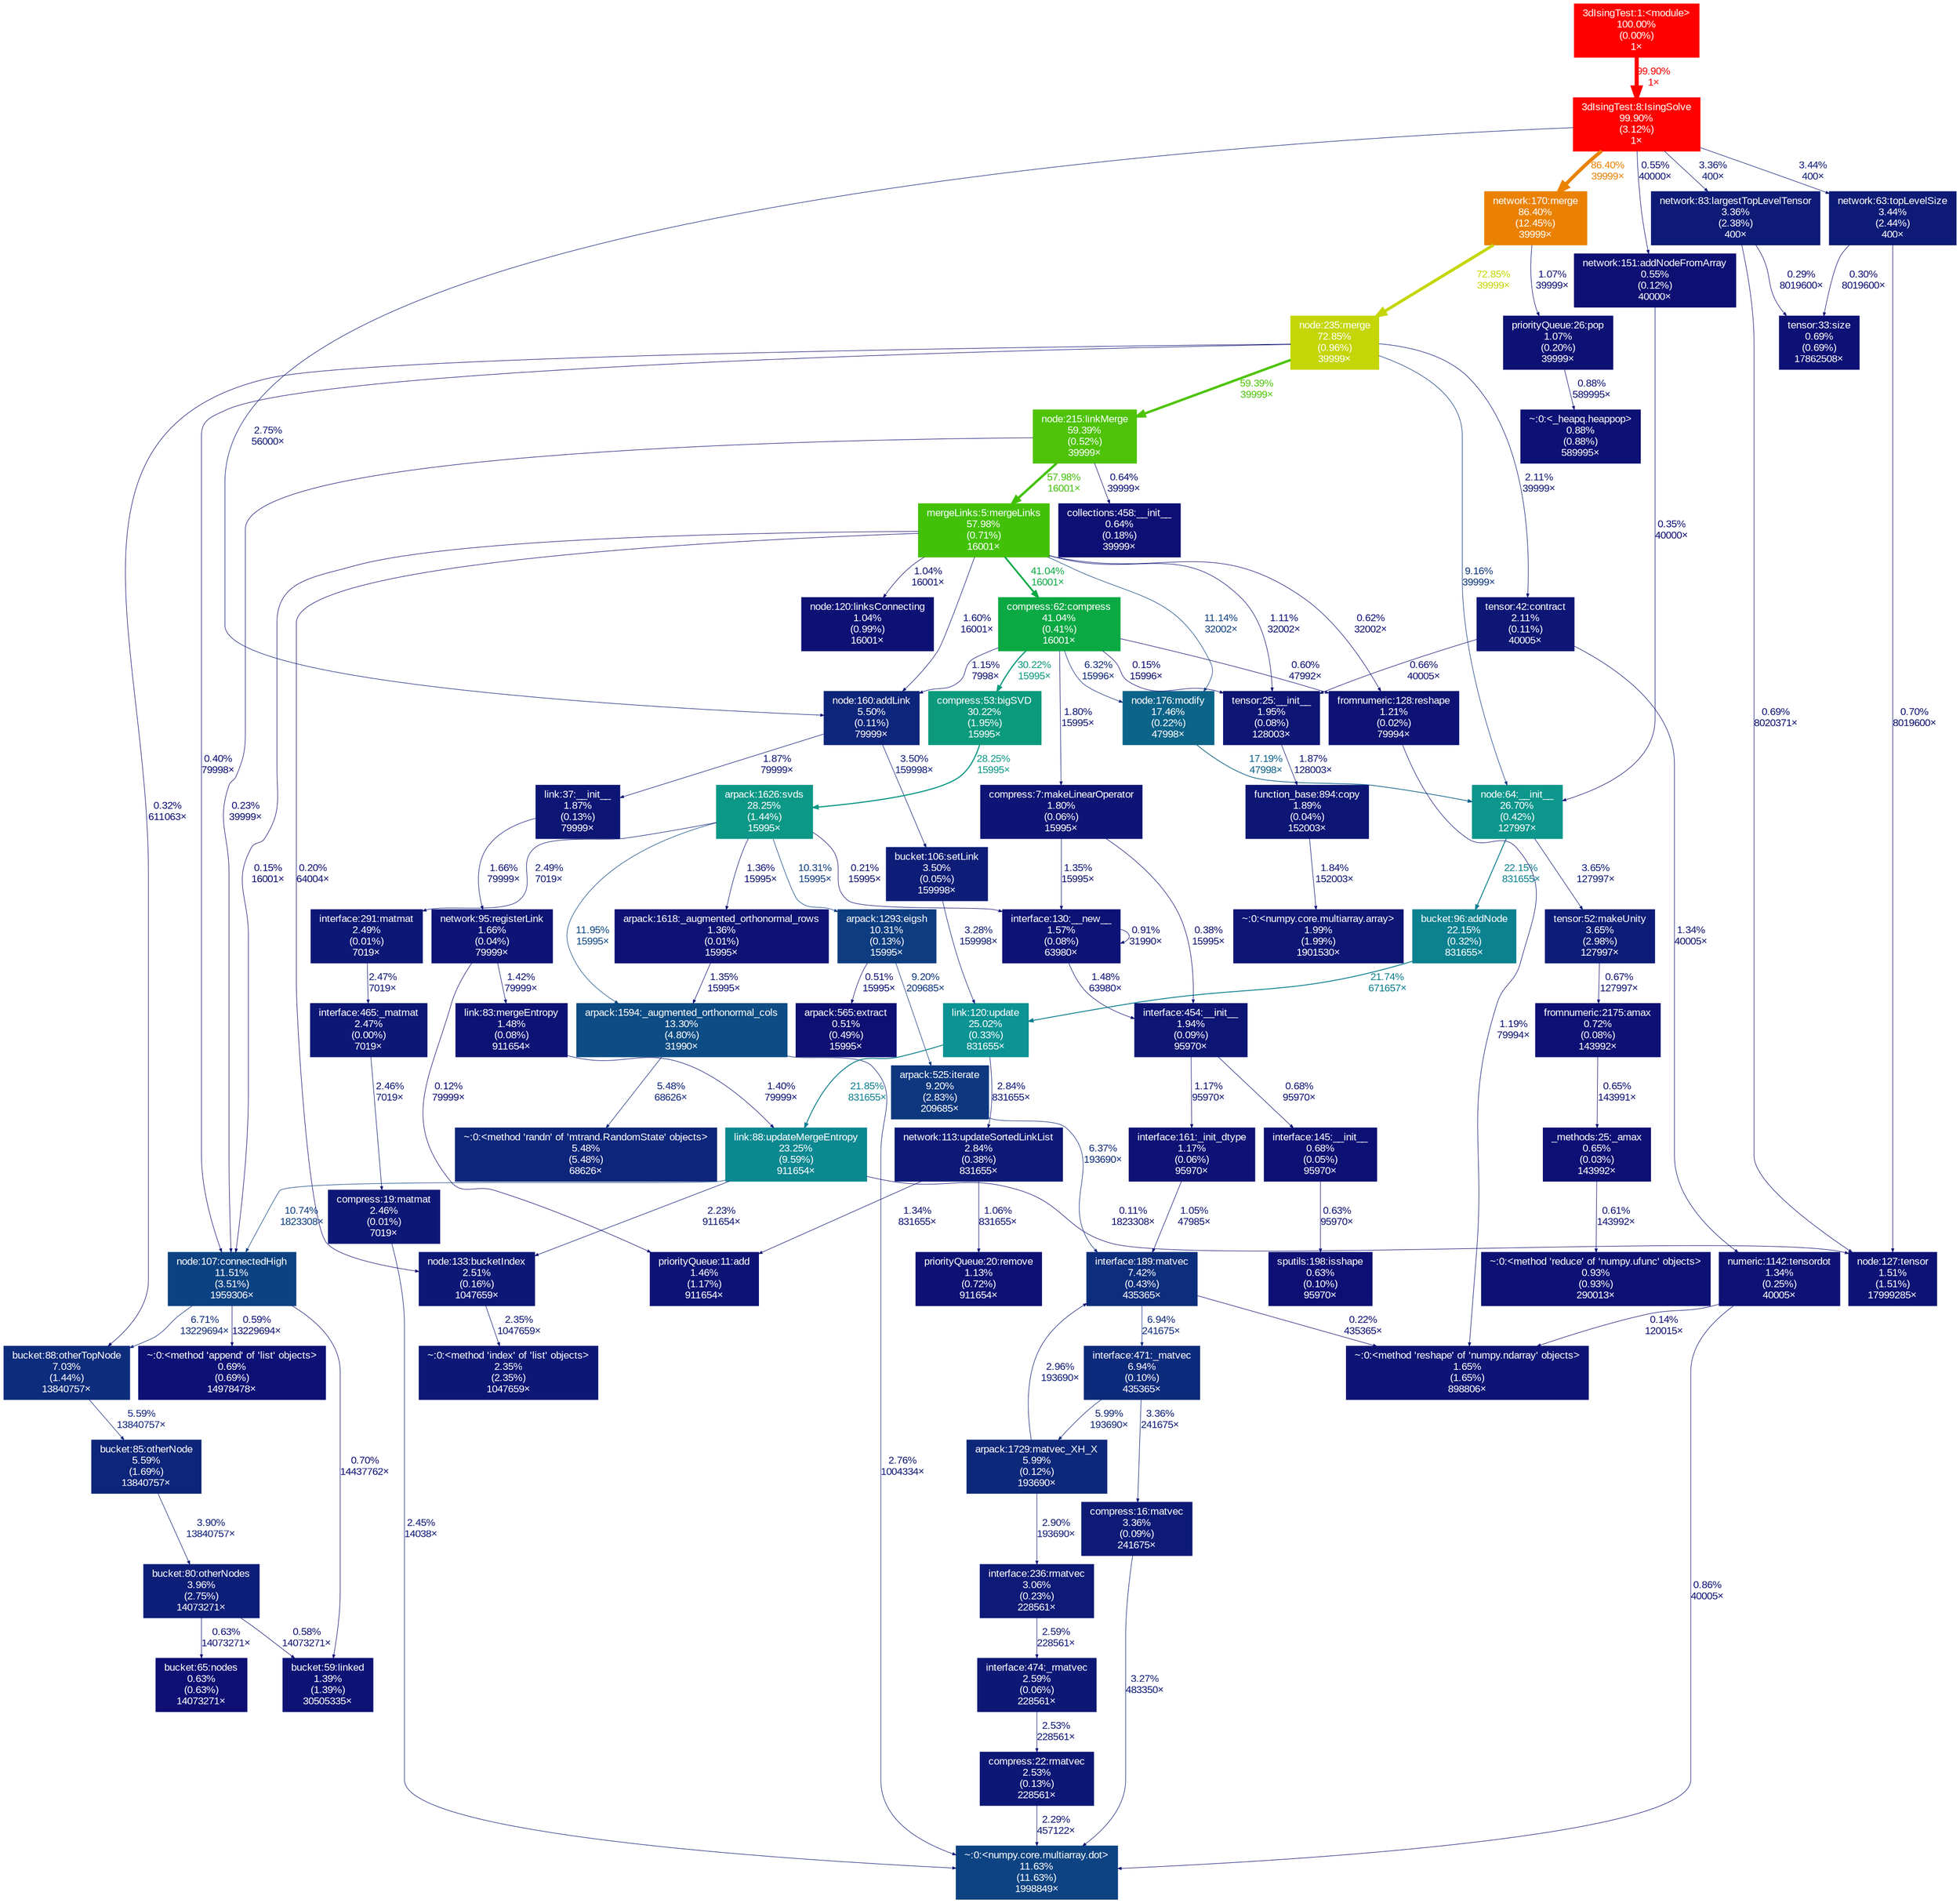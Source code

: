 digraph {
	graph [fontname=Arial, nodesep=0.125, ranksep=0.25];
	node [fontcolor=white, fontname=Arial, height=0, shape=box, style=filled, width=0];
	edge [fontname=Arial];
	7 [color="#ff0100", fontcolor="#ffffff", fontsize="10.00", label="3dIsingTest:8:IsingSolve\n99.90%\n(3.12%)\n1×", tooltip="3dIsingTest.py"];
	7 -> 79 [arrowsize="0.93", color="#ea8103", fontcolor="#ea8103", fontsize="10.00", label="86.40%\n39999×", labeldistance="3.46", penwidth="3.46"];
	7 -> 289 [arrowsize="0.35", color="#0d1876", fontcolor="#0d1876", fontsize="10.00", label="2.75%\n56000×", labeldistance="0.50", penwidth="0.50"];
	7 -> 358 [arrowsize="0.35", color="#0d0f73", fontcolor="#0d0f73", fontsize="10.00", label="0.55%\n40000×", labeldistance="0.50", penwidth="0.50"];
	7 -> 581 [arrowsize="0.35", color="#0d1b77", fontcolor="#0d1b77", fontsize="10.00", label="3.36%\n400×", labeldistance="0.50", penwidth="0.50"];
	7 -> 582 [arrowsize="0.35", color="#0d1b77", fontcolor="#0d1b77", fontsize="10.00", label="3.44%\n400×", labeldistance="0.50", penwidth="0.50"];
	47 [color="#0d1074", fontcolor="#ffffff", fontsize="10.00", label="fromnumeric:2175:amax\n0.72%\n(0.08%)\n143992×", tooltip="/usr/local/lib/python2.7/site-packages/numpy/core/fromnumeric.py"];
	47 -> 466 [arrowsize="0.35", color="#0d0f74", fontcolor="#0d0f74", fontsize="10.00", label="0.65%\n143991×", labeldistance="0.50", penwidth="0.50"];
	79 [color="#ea8103", fontcolor="#ffffff", fontsize="10.00", label="network:170:merge\n86.40%\n(12.45%)\n39999×", tooltip="../TensorNetwork/network.py"];
	79 -> 180 [arrowsize="0.85", color="#c4d606", fontcolor="#c4d606", fontsize="10.00", label="72.85%\n39999×", labeldistance="2.91", penwidth="2.91"];
	79 -> 1013 [arrowsize="0.35", color="#0d1174", fontcolor="#0d1174", fontsize="10.00", label="1.07%\n39999×", labeldistance="0.50", penwidth="0.50"];
	99 [color="#0c9886", fontcolor="#ffffff", fontsize="10.00", label="arpack:1626:svds\n28.25%\n(1.44%)\n15995×", tooltip="/usr/local/lib/python2.7/site-packages/scipy/sparse/linalg/eigen/arpack/arpack.py"];
	99 -> 185 [arrowsize="0.35", color="#0d0e73", fontcolor="#0d0e73", fontsize="10.00", label="0.21%\n15995×", labeldistance="0.50", penwidth="0.50"];
	99 -> 320 [arrowsize="0.35", color="#0d3c80", fontcolor="#0d3c80", fontsize="10.00", label="10.31%\n15995×", labeldistance="0.50", penwidth="0.50"];
	99 -> 361 [arrowsize="0.35", color="#0d4582", fontcolor="#0d4582", fontsize="10.00", label="11.95%\n15995×", labeldistance="0.50", penwidth="0.50"];
	99 -> 477 [arrowsize="0.35", color="#0d1776", fontcolor="#0d1776", fontsize="10.00", label="2.49%\n7019×", labeldistance="0.50", penwidth="0.50"];
	99 -> 773 [arrowsize="0.35", color="#0d1274", fontcolor="#0d1274", fontsize="10.00", label="1.36%\n15995×", labeldistance="0.50", penwidth="0.50"];
	100 [color="#0d1976", fontcolor="#ffffff", fontsize="10.00", label="network:113:updateSortedLinkList\n2.84%\n(0.38%)\n831655×", tooltip="../TensorNetwork/network.py"];
	100 -> 413 [arrowsize="0.35", color="#0d1174", fontcolor="#0d1174", fontsize="10.00", label="1.06%\n831655×", labeldistance="0.50", penwidth="0.50"];
	100 -> 446 [arrowsize="0.35", color="#0d1274", fontcolor="#0d1274", fontsize="10.00", label="1.34%\n831655×", labeldistance="0.50", penwidth="0.50"];
	101 [color="#0c9393", fontcolor="#ffffff", fontsize="10.00", label="link:120:update\n25.02%\n(0.33%)\n831655×", tooltip="../TensorNetwork/link.py"];
	101 -> 100 [arrowsize="0.35", color="#0d1976", fontcolor="#0d1976", fontsize="10.00", label="2.84%\n831655×", labeldistance="0.50", penwidth="0.50"];
	101 -> 259 [arrowsize="0.47", color="#0c7f8f", fontcolor="#0c7f8f", fontsize="10.00", label="21.85%\n831655×", labeldistance="0.87", penwidth="0.87"];
	116 [color="#0d1c77", fontcolor="#ffffff", fontsize="10.00", label="bucket:106:setLink\n3.50%\n(0.05%)\n159998×", tooltip="../TensorNetwork/bucket.py"];
	116 -> 101 [arrowsize="0.35", color="#0d1b77", fontcolor="#0d1b77", fontsize="10.00", label="3.28%\n159998×", labeldistance="0.50", penwidth="0.50"];
	134 [color="#0c8190", fontcolor="#ffffff", fontsize="10.00", label="bucket:96:addNode\n22.15%\n(0.32%)\n831655×", tooltip="../TensorNetwork/bucket.py"];
	134 -> 101 [arrowsize="0.47", color="#0c7e8f", fontcolor="#0c7e8f", fontsize="10.00", label="21.74%\n671657×", labeldistance="0.87", penwidth="0.87"];
	135 [color="#0c968c", fontcolor="#ffffff", fontsize="10.00", label="node:64:__init__\n26.70%\n(0.42%)\n127997×", tooltip="../TensorNetwork/node.py"];
	135 -> 134 [arrowsize="0.47", color="#0c8190", fontcolor="#0c8190", fontsize="10.00", label="22.15%\n831655×", labeldistance="0.89", penwidth="0.89"];
	135 -> 558 [arrowsize="0.35", color="#0d1c77", fontcolor="#0d1c77", fontsize="10.00", label="3.65%\n127997×", labeldistance="0.50", penwidth="0.50"];
	141 [color="#ff0000", fontcolor="#ffffff", fontsize="10.00", label="3dIsingTest:1:<module>\n100.00%\n(0.00%)\n1×", tooltip="3dIsingTest.py"];
	141 -> 7 [arrowsize="1.00", color="#ff0100", fontcolor="#ff0100", fontsize="10.00", label="99.90%\n1×", labeldistance="4.00", penwidth="4.00"];
	158 [color="#0d257a", fontcolor="#ffffff", fontsize="10.00", label="bucket:85:otherNode\n5.59%\n(1.69%)\n13840757×", tooltip="../TensorNetwork/bucket.py"];
	158 -> 208 [arrowsize="0.35", color="#0d1d78", fontcolor="#0d1d78", fontsize="10.00", label="3.90%\n13840757×", labeldistance="0.50", penwidth="0.50"];
	159 [color="#0d2c7c", fontcolor="#ffffff", fontsize="10.00", label="bucket:88:otherTopNode\n7.03%\n(1.44%)\n13840757×", tooltip="../TensorNetwork/bucket.py"];
	159 -> 158 [arrowsize="0.35", color="#0d257a", fontcolor="#0d257a", fontsize="10.00", label="5.59%\n13840757×", labeldistance="0.50", penwidth="0.50"];
	163 [color="#0d1776", fontcolor="#ffffff", fontsize="10.00", label="compress:19:matmat\n2.46%\n(0.01%)\n7019×", tooltip="../TensorNetwork/compress.py"];
	163 -> 636 [arrowsize="0.35", color="#0d1776", fontcolor="#0d1776", fontsize="10.00", label="2.45%\n14038×", labeldistance="0.50", penwidth="0.50"];
	164 [color="#0d1776", fontcolor="#ffffff", fontsize="10.00", label="interface:465:_matmat\n2.47%\n(0.00%)\n7019×", tooltip="/usr/local/lib/python2.7/site-packages/scipy/sparse/linalg/interface.py"];
	164 -> 163 [arrowsize="0.35", color="#0d1776", fontcolor="#0d1776", fontsize="10.00", label="2.46%\n7019×", labeldistance="0.50", penwidth="0.50"];
	179 [color="#0d4282", fontcolor="#ffffff", fontsize="10.00", label="node:107:connectedHigh\n11.51%\n(3.51%)\n1959306×", tooltip="../TensorNetwork/node.py"];
	179 -> 159 [arrowsize="0.35", color="#0d2a7b", fontcolor="#0d2a7b", fontsize="10.00", label="6.71%\n13229694×", labeldistance="0.50", penwidth="0.50"];
	179 -> 391 [arrowsize="0.35", color="#0d1074", fontcolor="#0d1074", fontsize="10.00", label="0.70%\n14437762×", labeldistance="0.50", penwidth="0.50"];
	179 -> 765 [arrowsize="0.35", color="#0d0f74", fontcolor="#0d0f74", fontsize="10.00", label="0.59%\n13229694×", labeldistance="0.50", penwidth="0.50"];
	180 [color="#c4d606", fontcolor="#ffffff", fontsize="10.00", label="node:235:merge\n72.85%\n(0.96%)\n39999×", tooltip="../TensorNetwork/node.py"];
	180 -> 135 [arrowsize="0.35", color="#0d367f", fontcolor="#0d367f", fontsize="10.00", label="9.16%\n39999×", labeldistance="0.50", penwidth="0.50"];
	180 -> 159 [arrowsize="0.35", color="#0d0e73", fontcolor="#0d0e73", fontsize="10.00", label="0.32%\n611063×", labeldistance="0.50", penwidth="0.50"];
	180 -> 179 [arrowsize="0.35", color="#0d0e73", fontcolor="#0d0e73", fontsize="10.00", label="0.40%\n79998×", labeldistance="0.50", penwidth="0.50"];
	180 -> 339 [arrowsize="0.77", color="#4ec308", fontcolor="#4ec308", fontsize="10.00", label="59.39%\n39999×", labeldistance="2.38", penwidth="2.38"];
	180 -> 945 [arrowsize="0.35", color="#0d1675", fontcolor="#0d1675", fontsize="10.00", label="2.11%\n39999×", labeldistance="0.50", penwidth="0.50"];
	183 [color="#0d1575", fontcolor="#ffffff", fontsize="10.00", label="interface:454:__init__\n1.94%\n(0.09%)\n95970×", tooltip="/usr/local/lib/python2.7/site-packages/scipy/sparse/linalg/interface.py"];
	183 -> 554 [arrowsize="0.35", color="#0d1274", fontcolor="#0d1274", fontsize="10.00", label="1.17%\n95970×", labeldistance="0.50", penwidth="0.50"];
	183 -> 680 [arrowsize="0.35", color="#0d1074", fontcolor="#0d1074", fontsize="10.00", label="0.68%\n95970×", labeldistance="0.50", penwidth="0.50"];
	184 [color="#0d1475", fontcolor="#ffffff", fontsize="10.00", label="compress:7:makeLinearOperator\n1.80%\n(0.06%)\n15995×", tooltip="../TensorNetwork/compress.py"];
	184 -> 183 [arrowsize="0.35", color="#0d0e73", fontcolor="#0d0e73", fontsize="10.00", label="0.38%\n15995×", labeldistance="0.50", penwidth="0.50"];
	184 -> 185 [arrowsize="0.35", color="#0d1274", fontcolor="#0d1274", fontsize="10.00", label="1.35%\n15995×", labeldistance="0.50", penwidth="0.50"];
	185 [color="#0d1375", fontcolor="#ffffff", fontsize="10.00", label="interface:130:__new__\n1.57%\n(0.08%)\n63980×", tooltip="/usr/local/lib/python2.7/site-packages/scipy/sparse/linalg/interface.py"];
	185 -> 183 [arrowsize="0.35", color="#0d1375", fontcolor="#0d1375", fontsize="10.00", label="1.48%\n63980×", labeldistance="0.50", penwidth="0.50"];
	185 -> 185 [arrowsize="0.35", color="#0d1174", fontcolor="#0d1174", fontsize="10.00", label="0.91%\n31990×", labeldistance="0.50", penwidth="0.50"];
	207 [color="#0d0f74", fontcolor="#ffffff", fontsize="10.00", label="bucket:65:nodes\n0.63%\n(0.63%)\n14073271×", tooltip="../TensorNetwork/bucket.py"];
	208 [color="#0d1e78", fontcolor="#ffffff", fontsize="10.00", label="bucket:80:otherNodes\n3.96%\n(2.75%)\n14073271×", tooltip="../TensorNetwork/bucket.py"];
	208 -> 207 [arrowsize="0.35", color="#0d0f74", fontcolor="#0d0f74", fontsize="10.00", label="0.63%\n14073271×", labeldistance="0.50", penwidth="0.50"];
	208 -> 391 [arrowsize="0.35", color="#0d0f73", fontcolor="#0d0f73", fontsize="10.00", label="0.58%\n14073271×", labeldistance="0.50", penwidth="0.50"];
	221 [color="#0c6489", fontcolor="#ffffff", fontsize="10.00", label="node:176:modify\n17.46%\n(0.22%)\n47998×", tooltip="../TensorNetwork/node.py"];
	221 -> 135 [arrowsize="0.41", color="#0c6289", fontcolor="#0c6289", fontsize="10.00", label="17.19%\n47998×", labeldistance="0.69", penwidth="0.69"];
	222 [color="#43c108", fontcolor="#ffffff", fontsize="10.00", label="mergeLinks:5:mergeLinks\n57.98%\n(0.71%)\n16001×", tooltip="../TensorNetwork/mergeLinks.py"];
	222 -> 179 [arrowsize="0.35", color="#0d0d73", fontcolor="#0d0d73", fontsize="10.00", label="0.15%\n16001×", labeldistance="0.50", penwidth="0.50"];
	222 -> 221 [arrowsize="0.35", color="#0d4081", fontcolor="#0d4081", fontsize="10.00", label="11.14%\n32002×", labeldistance="0.50", penwidth="0.50"];
	222 -> 223 [arrowsize="0.64", color="#0ba943", fontcolor="#0ba943", fontsize="10.00", label="41.04%\n16001×", labeldistance="1.64", penwidth="1.64"];
	222 -> 230 [arrowsize="0.35", color="#0d0f74", fontcolor="#0d0f74", fontsize="10.00", label="0.62%\n32002×", labeldistance="0.50", penwidth="0.50"];
	222 -> 289 [arrowsize="0.35", color="#0d1375", fontcolor="#0d1375", fontsize="10.00", label="1.60%\n16001×", labeldistance="0.50", penwidth="0.50"];
	222 -> 594 [arrowsize="0.35", color="#0d1174", fontcolor="#0d1174", fontsize="10.00", label="1.04%\n16001×", labeldistance="0.50", penwidth="0.50"];
	222 -> 707 [arrowsize="0.35", color="#0d0e73", fontcolor="#0d0e73", fontsize="10.00", label="0.20%\n64004×", labeldistance="0.50", penwidth="0.50"];
	222 -> 901 [arrowsize="0.35", color="#0d1174", fontcolor="#0d1174", fontsize="10.00", label="1.11%\n32002×", labeldistance="0.50", penwidth="0.50"];
	223 [color="#0ba943", fontcolor="#ffffff", fontsize="10.00", label="compress:62:compress\n41.04%\n(0.41%)\n16001×", tooltip="../TensorNetwork/compress.py"];
	223 -> 184 [arrowsize="0.35", color="#0d1475", fontcolor="#0d1475", fontsize="10.00", label="1.80%\n15995×", labeldistance="0.50", penwidth="0.50"];
	223 -> 221 [arrowsize="0.35", color="#0d297b", fontcolor="#0d297b", fontsize="10.00", label="6.32%\n15996×", labeldistance="0.50", penwidth="0.50"];
	223 -> 230 [arrowsize="0.35", color="#0d0f74", fontcolor="#0d0f74", fontsize="10.00", label="0.60%\n47992×", labeldistance="0.50", penwidth="0.50"];
	223 -> 289 [arrowsize="0.35", color="#0d1274", fontcolor="#0d1274", fontsize="10.00", label="1.15%\n7998×", labeldistance="0.50", penwidth="0.50"];
	223 -> 514 [arrowsize="0.55", color="#0c9a7d", fontcolor="#0c9a7d", fontsize="10.00", label="30.22%\n15995×", labeldistance="1.21", penwidth="1.21"];
	223 -> 901 [arrowsize="0.35", color="#0d0d73", fontcolor="#0d0d73", fontsize="10.00", label="0.15%\n15996×", labeldistance="0.50", penwidth="0.50"];
	230 [color="#0d1274", fontcolor="#ffffff", fontsize="10.00", label="fromnumeric:128:reshape\n1.21%\n(0.02%)\n79994×", tooltip="/usr/local/lib/python2.7/site-packages/numpy/core/fromnumeric.py"];
	230 -> 779 [arrowsize="0.35", color="#0d1274", fontcolor="#0d1274", fontsize="10.00", label="1.19%\n79994×", labeldistance="0.50", penwidth="0.50"];
	259 [color="#0c8891", fontcolor="#ffffff", fontsize="10.00", label="link:88:updateMergeEntropy\n23.25%\n(9.59%)\n911654×", tooltip="../TensorNetwork/link.py"];
	259 -> 179 [arrowsize="0.35", color="#0d3e81", fontcolor="#0d3e81", fontsize="10.00", label="10.74%\n1823308×", labeldistance="0.50", penwidth="0.50"];
	259 -> 707 [arrowsize="0.35", color="#0d1676", fontcolor="#0d1676", fontsize="10.00", label="2.23%\n911654×", labeldistance="0.50", penwidth="0.50"];
	259 -> 949 [arrowsize="0.35", color="#0d0d73", fontcolor="#0d0d73", fontsize="10.00", label="0.11%\n1823308×", labeldistance="0.50", penwidth="0.50"];
	260 [color="#0d1375", fontcolor="#ffffff", fontsize="10.00", label="link:83:mergeEntropy\n1.48%\n(0.08%)\n911654×", tooltip="../TensorNetwork/link.py"];
	260 -> 259 [arrowsize="0.35", color="#0d1375", fontcolor="#0d1375", fontsize="10.00", label="1.40%\n79999×", labeldistance="0.50", penwidth="0.50"];
	289 [color="#0d257a", fontcolor="#ffffff", fontsize="10.00", label="node:160:addLink\n5.50%\n(0.11%)\n79999×", tooltip="../TensorNetwork/node.py"];
	289 -> 116 [arrowsize="0.35", color="#0d1c77", fontcolor="#0d1c77", fontsize="10.00", label="3.50%\n159998×", labeldistance="0.50", penwidth="0.50"];
	289 -> 786 [arrowsize="0.35", color="#0d1575", fontcolor="#0d1575", fontsize="10.00", label="1.87%\n79999×", labeldistance="0.50", penwidth="0.50"];
	317 [color="#0d1274", fontcolor="#ffffff", fontsize="10.00", label="numeric:1142:tensordot\n1.34%\n(0.25%)\n40005×", tooltip="/usr/local/lib/python2.7/site-packages/numpy/core/numeric.py"];
	317 -> 636 [arrowsize="0.35", color="#0d1074", fontcolor="#0d1074", fontsize="10.00", label="0.86%\n40005×", labeldistance="0.50", penwidth="0.50"];
	317 -> 779 [arrowsize="0.35", color="#0d0d73", fontcolor="#0d0d73", fontsize="10.00", label="0.14%\n120015×", labeldistance="0.50", penwidth="0.50"];
	320 [color="#0d3c80", fontcolor="#ffffff", fontsize="10.00", label="arpack:1293:eigsh\n10.31%\n(0.13%)\n15995×", tooltip="/usr/local/lib/python2.7/site-packages/scipy/sparse/linalg/eigen/arpack/arpack.py"];
	320 -> 845 [arrowsize="0.35", color="#0d377f", fontcolor="#0d377f", fontsize="10.00", label="9.20%\n209685×", labeldistance="0.50", penwidth="0.50"];
	320 -> 1015 [arrowsize="0.35", color="#0d0f73", fontcolor="#0d0f73", fontsize="10.00", label="0.51%\n15995×", labeldistance="0.50", penwidth="0.50"];
	338 [color="#0d0f74", fontcolor="#ffffff", fontsize="10.00", label="collections:458:__init__\n0.64%\n(0.18%)\n39999×", tooltip="/usr/local/Cellar/python/2.7.12/Frameworks/Python.framework/Versions/2.7/lib/python2.7/collections.py"];
	339 [color="#4ec308", fontcolor="#ffffff", fontsize="10.00", label="node:215:linkMerge\n59.39%\n(0.52%)\n39999×", tooltip="../TensorNetwork/node.py"];
	339 -> 179 [arrowsize="0.35", color="#0d0e73", fontcolor="#0d0e73", fontsize="10.00", label="0.23%\n39999×", labeldistance="0.50", penwidth="0.50"];
	339 -> 222 [arrowsize="0.76", color="#43c108", fontcolor="#43c108", fontsize="10.00", label="57.98%\n16001×", labeldistance="2.32", penwidth="2.32"];
	339 -> 338 [arrowsize="0.35", color="#0d0f74", fontcolor="#0d0f74", fontsize="10.00", label="0.64%\n39999×", labeldistance="0.50", penwidth="0.50"];
	358 [color="#0d0f73", fontcolor="#ffffff", fontsize="10.00", label="network:151:addNodeFromArray\n0.55%\n(0.12%)\n40000×", tooltip="../TensorNetwork/network.py"];
	358 -> 135 [arrowsize="0.35", color="#0d0e73", fontcolor="#0d0e73", fontsize="10.00", label="0.35%\n40000×", labeldistance="0.50", penwidth="0.50"];
	361 [color="#0d4c84", fontcolor="#ffffff", fontsize="10.00", label="arpack:1594:_augmented_orthonormal_cols\n13.30%\n(4.80%)\n31990×", tooltip="/usr/local/lib/python2.7/site-packages/scipy/sparse/linalg/eigen/arpack/arpack.py"];
	361 -> 636 [arrowsize="0.35", color="#0d1876", fontcolor="#0d1876", fontsize="10.00", label="2.76%\n1004334×", labeldistance="0.50", penwidth="0.50"];
	361 -> 839 [arrowsize="0.35", color="#0d257a", fontcolor="#0d257a", fontsize="10.00", label="5.48%\n68626×", labeldistance="0.50", penwidth="0.50"];
	368 [color="#0d1475", fontcolor="#ffffff", fontsize="10.00", label="network:95:registerLink\n1.66%\n(0.04%)\n79999×", tooltip="../TensorNetwork/network.py"];
	368 -> 260 [arrowsize="0.35", color="#0d1375", fontcolor="#0d1375", fontsize="10.00", label="1.42%\n79999×", labeldistance="0.50", penwidth="0.50"];
	368 -> 446 [arrowsize="0.35", color="#0d0d73", fontcolor="#0d0d73", fontsize="10.00", label="0.12%\n79999×", labeldistance="0.50", penwidth="0.50"];
	391 [color="#0d1375", fontcolor="#ffffff", fontsize="10.00", label="bucket:59:linked\n1.39%\n(1.39%)\n30505335×", tooltip="../TensorNetwork/bucket.py"];
	413 [color="#0d1174", fontcolor="#ffffff", fontsize="10.00", label="priorityQueue:20:remove\n1.13%\n(0.72%)\n911654×", tooltip="../TensorNetwork/priorityQueue.py"];
	446 [color="#0d1375", fontcolor="#ffffff", fontsize="10.00", label="priorityQueue:11:add\n1.46%\n(1.17%)\n911654×", tooltip="../TensorNetwork/priorityQueue.py"];
	465 [color="#0d1174", fontcolor="#ffffff", fontsize="10.00", label="~:0:<method 'reduce' of 'numpy.ufunc' objects>\n0.93%\n(0.93%)\n290013×", tooltip="~"];
	466 [color="#0d0f74", fontcolor="#ffffff", fontsize="10.00", label="_methods:25:_amax\n0.65%\n(0.03%)\n143992×", tooltip="/usr/local/lib/python2.7/site-packages/numpy/core/_methods.py"];
	466 -> 465 [arrowsize="0.35", color="#0d0f74", fontcolor="#0d0f74", fontsize="10.00", label="0.61%\n143992×", labeldistance="0.50", penwidth="0.50"];
	477 [color="#0d1776", fontcolor="#ffffff", fontsize="10.00", label="interface:291:matmat\n2.49%\n(0.01%)\n7019×", tooltip="/usr/local/lib/python2.7/site-packages/scipy/sparse/linalg/interface.py"];
	477 -> 164 [arrowsize="0.35", color="#0d1776", fontcolor="#0d1776", fontsize="10.00", label="2.47%\n7019×", labeldistance="0.50", penwidth="0.50"];
	478 [color="#0d1a77", fontcolor="#ffffff", fontsize="10.00", label="interface:236:rmatvec\n3.06%\n(0.23%)\n228561×", tooltip="/usr/local/lib/python2.7/site-packages/scipy/sparse/linalg/interface.py"];
	478 -> 853 [arrowsize="0.35", color="#0d1876", fontcolor="#0d1876", fontsize="10.00", label="2.59%\n228561×", labeldistance="0.50", penwidth="0.50"];
	480 [color="#0d2e7c", fontcolor="#ffffff", fontsize="10.00", label="interface:189:matvec\n7.42%\n(0.43%)\n435365×", tooltip="/usr/local/lib/python2.7/site-packages/scipy/sparse/linalg/interface.py"];
	480 -> 779 [arrowsize="0.35", color="#0d0e73", fontcolor="#0d0e73", fontsize="10.00", label="0.22%\n435365×", labeldistance="0.50", penwidth="0.50"];
	480 -> 1036 [arrowsize="0.35", color="#0d2b7c", fontcolor="#0d2b7c", fontsize="10.00", label="6.94%\n241675×", labeldistance="0.50", penwidth="0.50"];
	514 [color="#0c9a7d", fontcolor="#ffffff", fontsize="10.00", label="compress:53:bigSVD\n30.22%\n(1.95%)\n15995×", tooltip="../TensorNetwork/compress.py"];
	514 -> 99 [arrowsize="0.53", color="#0c9886", fontcolor="#0c9886", fontsize="10.00", label="28.25%\n15995×", labeldistance="1.13", penwidth="1.13"];
	554 [color="#0d1274", fontcolor="#ffffff", fontsize="10.00", label="interface:161:_init_dtype\n1.17%\n(0.06%)\n95970×", tooltip="/usr/local/lib/python2.7/site-packages/scipy/sparse/linalg/interface.py"];
	554 -> 480 [arrowsize="0.35", color="#0d1174", fontcolor="#0d1174", fontsize="10.00", label="1.05%\n47985×", labeldistance="0.50", penwidth="0.50"];
	558 [color="#0d1c77", fontcolor="#ffffff", fontsize="10.00", label="tensor:52:makeUnity\n3.65%\n(2.98%)\n127997×", tooltip="../TensorNetwork/tensor.py"];
	558 -> 47 [arrowsize="0.35", color="#0d1074", fontcolor="#0d1074", fontsize="10.00", label="0.67%\n127997×", labeldistance="0.50", penwidth="0.50"];
	563 [color="#0d0f74", fontcolor="#ffffff", fontsize="10.00", label="sputils:198:isshape\n0.63%\n(0.10%)\n95970×", tooltip="/usr/local/lib/python2.7/site-packages/scipy/sparse/sputils.py"];
	580 [color="#0d1074", fontcolor="#ffffff", fontsize="10.00", label="tensor:33:size\n0.69%\n(0.69%)\n17862508×", tooltip="../TensorNetwork/tensor.py"];
	581 [color="#0d1b77", fontcolor="#ffffff", fontsize="10.00", label="network:83:largestTopLevelTensor\n3.36%\n(2.38%)\n400×", tooltip="../TensorNetwork/network.py"];
	581 -> 580 [arrowsize="0.35", color="#0d0e73", fontcolor="#0d0e73", fontsize="10.00", label="0.29%\n8019600×", labeldistance="0.50", penwidth="0.50"];
	581 -> 949 [arrowsize="0.35", color="#0d1074", fontcolor="#0d1074", fontsize="10.00", label="0.69%\n8020371×", labeldistance="0.50", penwidth="0.50"];
	582 [color="#0d1b77", fontcolor="#ffffff", fontsize="10.00", label="network:63:topLevelSize\n3.44%\n(2.44%)\n400×", tooltip="../TensorNetwork/network.py"];
	582 -> 580 [arrowsize="0.35", color="#0d0e73", fontcolor="#0d0e73", fontsize="10.00", label="0.30%\n8019600×", labeldistance="0.50", penwidth="0.50"];
	582 -> 949 [arrowsize="0.35", color="#0d1074", fontcolor="#0d1074", fontsize="10.00", label="0.70%\n8019600×", labeldistance="0.50", penwidth="0.50"];
	594 [color="#0d1174", fontcolor="#ffffff", fontsize="10.00", label="node:120:linksConnecting\n1.04%\n(0.99%)\n16001×", tooltip="../TensorNetwork/node.py"];
	636 [color="#0d4382", fontcolor="#ffffff", fontsize="10.00", label="~:0:<numpy.core.multiarray.dot>\n11.63%\n(11.63%)\n1998849×", tooltip="~"];
	637 [color="#0d1b77", fontcolor="#ffffff", fontsize="10.00", label="compress:16:matvec\n3.36%\n(0.09%)\n241675×", tooltip="../TensorNetwork/compress.py"];
	637 -> 636 [arrowsize="0.35", color="#0d1b77", fontcolor="#0d1b77", fontsize="10.00", label="3.27%\n483350×", labeldistance="0.50", penwidth="0.50"];
	638 [color="#0d1776", fontcolor="#ffffff", fontsize="10.00", label="compress:22:rmatvec\n2.53%\n(0.13%)\n228561×", tooltip="../TensorNetwork/compress.py"];
	638 -> 636 [arrowsize="0.35", color="#0d1676", fontcolor="#0d1676", fontsize="10.00", label="2.29%\n457122×", labeldistance="0.50", penwidth="0.50"];
	680 [color="#0d1074", fontcolor="#ffffff", fontsize="10.00", label="interface:145:__init__\n0.68%\n(0.05%)\n95970×", tooltip="/usr/local/lib/python2.7/site-packages/scipy/sparse/linalg/interface.py"];
	680 -> 563 [arrowsize="0.35", color="#0d0f74", fontcolor="#0d0f74", fontsize="10.00", label="0.63%\n95970×", labeldistance="0.50", penwidth="0.50"];
	707 [color="#0d1776", fontcolor="#ffffff", fontsize="10.00", label="node:133:bucketIndex\n2.51%\n(0.16%)\n1047659×", tooltip="../TensorNetwork/node.py"];
	707 -> 1135 [arrowsize="0.35", color="#0d1776", fontcolor="#0d1776", fontsize="10.00", label="2.35%\n1047659×", labeldistance="0.50", penwidth="0.50"];
	765 [color="#0d1074", fontcolor="#ffffff", fontsize="10.00", label="~:0:<method 'append' of 'list' objects>\n0.69%\n(0.69%)\n14978478×", tooltip="~"];
	773 [color="#0d1274", fontcolor="#ffffff", fontsize="10.00", label="arpack:1618:_augmented_orthonormal_rows\n1.36%\n(0.01%)\n15995×", tooltip="/usr/local/lib/python2.7/site-packages/scipy/sparse/linalg/eigen/arpack/arpack.py"];
	773 -> 361 [arrowsize="0.35", color="#0d1274", fontcolor="#0d1274", fontsize="10.00", label="1.35%\n15995×", labeldistance="0.50", penwidth="0.50"];
	779 [color="#0d1475", fontcolor="#ffffff", fontsize="10.00", label="~:0:<method 'reshape' of 'numpy.ndarray' objects>\n1.65%\n(1.65%)\n898806×", tooltip="~"];
	786 [color="#0d1575", fontcolor="#ffffff", fontsize="10.00", label="link:37:__init__\n1.87%\n(0.13%)\n79999×", tooltip="../TensorNetwork/link.py"];
	786 -> 368 [arrowsize="0.35", color="#0d1475", fontcolor="#0d1475", fontsize="10.00", label="1.66%\n79999×", labeldistance="0.50", penwidth="0.50"];
	839 [color="#0d257a", fontcolor="#ffffff", fontsize="10.00", label="~:0:<method 'randn' of 'mtrand.RandomState' objects>\n5.48%\n(5.48%)\n68626×", tooltip="~"];
	845 [color="#0d377f", fontcolor="#ffffff", fontsize="10.00", label="arpack:525:iterate\n9.20%\n(2.83%)\n209685×", tooltip="/usr/local/lib/python2.7/site-packages/scipy/sparse/linalg/eigen/arpack/arpack.py"];
	845 -> 480 [arrowsize="0.35", color="#0d297b", fontcolor="#0d297b", fontsize="10.00", label="6.37%\n193690×", labeldistance="0.50", penwidth="0.50"];
	846 [color="#0d277a", fontcolor="#ffffff", fontsize="10.00", label="arpack:1729:matvec_XH_X\n5.99%\n(0.12%)\n193690×", tooltip="/usr/local/lib/python2.7/site-packages/scipy/sparse/linalg/eigen/arpack/arpack.py"];
	846 -> 478 [arrowsize="0.35", color="#0d1976", fontcolor="#0d1976", fontsize="10.00", label="2.90%\n193690×", labeldistance="0.50", penwidth="0.50"];
	846 -> 480 [arrowsize="0.35", color="#0d1977", fontcolor="#0d1977", fontsize="10.00", label="2.96%\n193690×", labeldistance="0.50", penwidth="0.50"];
	853 [color="#0d1876", fontcolor="#ffffff", fontsize="10.00", label="interface:474:_rmatvec\n2.59%\n(0.06%)\n228561×", tooltip="/usr/local/lib/python2.7/site-packages/scipy/sparse/linalg/interface.py"];
	853 -> 638 [arrowsize="0.35", color="#0d1776", fontcolor="#0d1776", fontsize="10.00", label="2.53%\n228561×", labeldistance="0.50", penwidth="0.50"];
	864 [color="#0d1575", fontcolor="#ffffff", fontsize="10.00", label="~:0:<numpy.core.multiarray.array>\n1.99%\n(1.99%)\n1901530×", tooltip="~"];
	866 [color="#0d1575", fontcolor="#ffffff", fontsize="10.00", label="function_base:894:copy\n1.89%\n(0.04%)\n152003×", tooltip="/usr/local/lib/python2.7/site-packages/numpy/lib/function_base.py"];
	866 -> 864 [arrowsize="0.35", color="#0d1475", fontcolor="#0d1475", fontsize="10.00", label="1.84%\n152003×", labeldistance="0.50", penwidth="0.50"];
	901 [color="#0d1575", fontcolor="#ffffff", fontsize="10.00", label="tensor:25:__init__\n1.95%\n(0.08%)\n128003×", tooltip="../TensorNetwork/tensor.py"];
	901 -> 866 [arrowsize="0.35", color="#0d1575", fontcolor="#0d1575", fontsize="10.00", label="1.87%\n128003×", labeldistance="0.50", penwidth="0.50"];
	945 [color="#0d1675", fontcolor="#ffffff", fontsize="10.00", label="tensor:42:contract\n2.11%\n(0.11%)\n40005×", tooltip="../TensorNetwork/tensor.py"];
	945 -> 317 [arrowsize="0.35", color="#0d1274", fontcolor="#0d1274", fontsize="10.00", label="1.34%\n40005×", labeldistance="0.50", penwidth="0.50"];
	945 -> 901 [arrowsize="0.35", color="#0d0f74", fontcolor="#0d0f74", fontsize="10.00", label="0.66%\n40005×", labeldistance="0.50", penwidth="0.50"];
	949 [color="#0d1375", fontcolor="#ffffff", fontsize="10.00", label="node:127:tensor\n1.51%\n(1.51%)\n17999285×", tooltip="../TensorNetwork/node.py"];
	1012 [color="#0d1074", fontcolor="#ffffff", fontsize="10.00", label="~:0:<_heapq.heappop>\n0.88%\n(0.88%)\n589995×", tooltip="~"];
	1013 [color="#0d1174", fontcolor="#ffffff", fontsize="10.00", label="priorityQueue:26:pop\n1.07%\n(0.20%)\n39999×", tooltip="../TensorNetwork/priorityQueue.py"];
	1013 -> 1012 [arrowsize="0.35", color="#0d1074", fontcolor="#0d1074", fontsize="10.00", label="0.88%\n589995×", labeldistance="0.50", penwidth="0.50"];
	1015 [color="#0d0f73", fontcolor="#ffffff", fontsize="10.00", label="arpack:565:extract\n0.51%\n(0.49%)\n15995×", tooltip="/usr/local/lib/python2.7/site-packages/scipy/sparse/linalg/eigen/arpack/arpack.py"];
	1036 [color="#0d2b7c", fontcolor="#ffffff", fontsize="10.00", label="interface:471:_matvec\n6.94%\n(0.10%)\n435365×", tooltip="/usr/local/lib/python2.7/site-packages/scipy/sparse/linalg/interface.py"];
	1036 -> 637 [arrowsize="0.35", color="#0d1b77", fontcolor="#0d1b77", fontsize="10.00", label="3.36%\n241675×", labeldistance="0.50", penwidth="0.50"];
	1036 -> 846 [arrowsize="0.35", color="#0d277a", fontcolor="#0d277a", fontsize="10.00", label="5.99%\n193690×", labeldistance="0.50", penwidth="0.50"];
	1135 [color="#0d1776", fontcolor="#ffffff", fontsize="10.00", label="~:0:<method 'index' of 'list' objects>\n2.35%\n(2.35%)\n1047659×", tooltip="~"];
}
